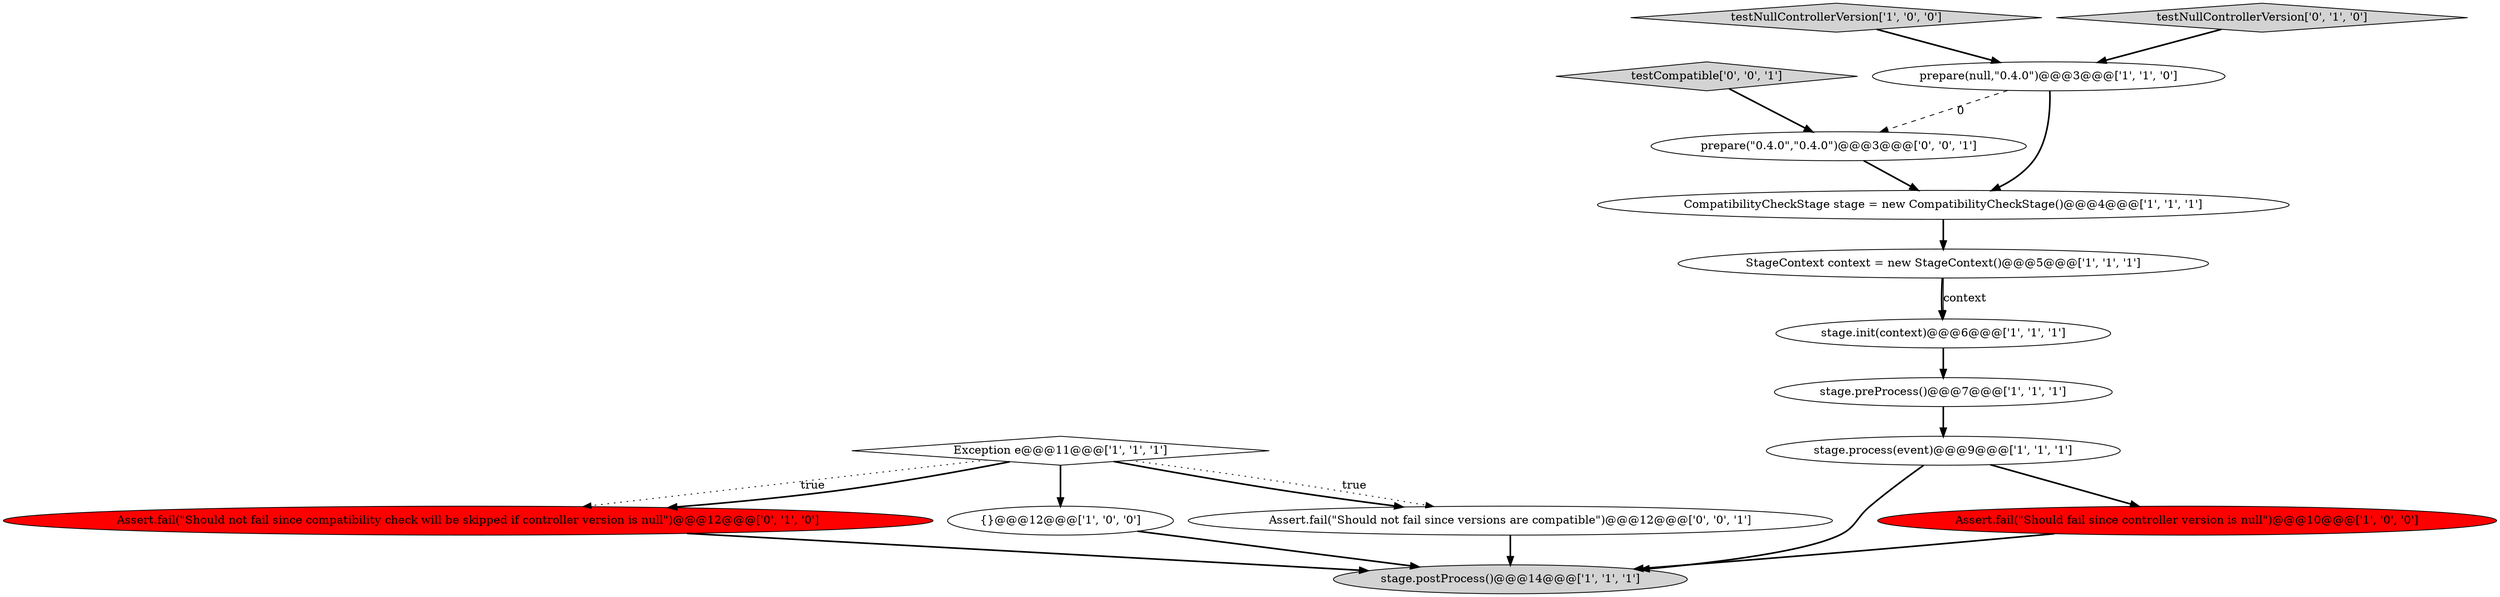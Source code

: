 digraph {
12 [style = filled, label = "Assert.fail(\"Should not fail since compatibility check will be skipped if controller version is null\")@@@12@@@['0', '1', '0']", fillcolor = red, shape = ellipse image = "AAA1AAABBB2BBB"];
0 [style = filled, label = "testNullControllerVersion['1', '0', '0']", fillcolor = lightgray, shape = diamond image = "AAA0AAABBB1BBB"];
8 [style = filled, label = "prepare(null,\"0.4.0\")@@@3@@@['1', '1', '0']", fillcolor = white, shape = ellipse image = "AAA0AAABBB1BBB"];
14 [style = filled, label = "testCompatible['0', '0', '1']", fillcolor = lightgray, shape = diamond image = "AAA0AAABBB3BBB"];
10 [style = filled, label = "Exception e@@@11@@@['1', '1', '1']", fillcolor = white, shape = diamond image = "AAA0AAABBB1BBB"];
11 [style = filled, label = "testNullControllerVersion['0', '1', '0']", fillcolor = lightgray, shape = diamond image = "AAA0AAABBB2BBB"];
3 [style = filled, label = "StageContext context = new StageContext()@@@5@@@['1', '1', '1']", fillcolor = white, shape = ellipse image = "AAA0AAABBB1BBB"];
2 [style = filled, label = "CompatibilityCheckStage stage = new CompatibilityCheckStage()@@@4@@@['1', '1', '1']", fillcolor = white, shape = ellipse image = "AAA0AAABBB1BBB"];
1 [style = filled, label = "{}@@@12@@@['1', '0', '0']", fillcolor = white, shape = ellipse image = "AAA0AAABBB1BBB"];
5 [style = filled, label = "stage.init(context)@@@6@@@['1', '1', '1']", fillcolor = white, shape = ellipse image = "AAA0AAABBB1BBB"];
9 [style = filled, label = "stage.process(event)@@@9@@@['1', '1', '1']", fillcolor = white, shape = ellipse image = "AAA0AAABBB1BBB"];
4 [style = filled, label = "stage.preProcess()@@@7@@@['1', '1', '1']", fillcolor = white, shape = ellipse image = "AAA0AAABBB1BBB"];
7 [style = filled, label = "stage.postProcess()@@@14@@@['1', '1', '1']", fillcolor = lightgray, shape = ellipse image = "AAA0AAABBB1BBB"];
13 [style = filled, label = "Assert.fail(\"Should not fail since versions are compatible\")@@@12@@@['0', '0', '1']", fillcolor = white, shape = ellipse image = "AAA0AAABBB3BBB"];
6 [style = filled, label = "Assert.fail(\"Should fail since controller version is null\")@@@10@@@['1', '0', '0']", fillcolor = red, shape = ellipse image = "AAA1AAABBB1BBB"];
15 [style = filled, label = "prepare(\"0.4.0\",\"0.4.0\")@@@3@@@['0', '0', '1']", fillcolor = white, shape = ellipse image = "AAA0AAABBB3BBB"];
4->9 [style = bold, label=""];
15->2 [style = bold, label=""];
10->12 [style = dotted, label="true"];
2->3 [style = bold, label=""];
8->15 [style = dashed, label="0"];
9->7 [style = bold, label=""];
1->7 [style = bold, label=""];
12->7 [style = bold, label=""];
9->6 [style = bold, label=""];
3->5 [style = bold, label=""];
8->2 [style = bold, label=""];
10->13 [style = bold, label=""];
10->13 [style = dotted, label="true"];
10->12 [style = bold, label=""];
13->7 [style = bold, label=""];
5->4 [style = bold, label=""];
0->8 [style = bold, label=""];
11->8 [style = bold, label=""];
14->15 [style = bold, label=""];
3->5 [style = solid, label="context"];
6->7 [style = bold, label=""];
10->1 [style = bold, label=""];
}
